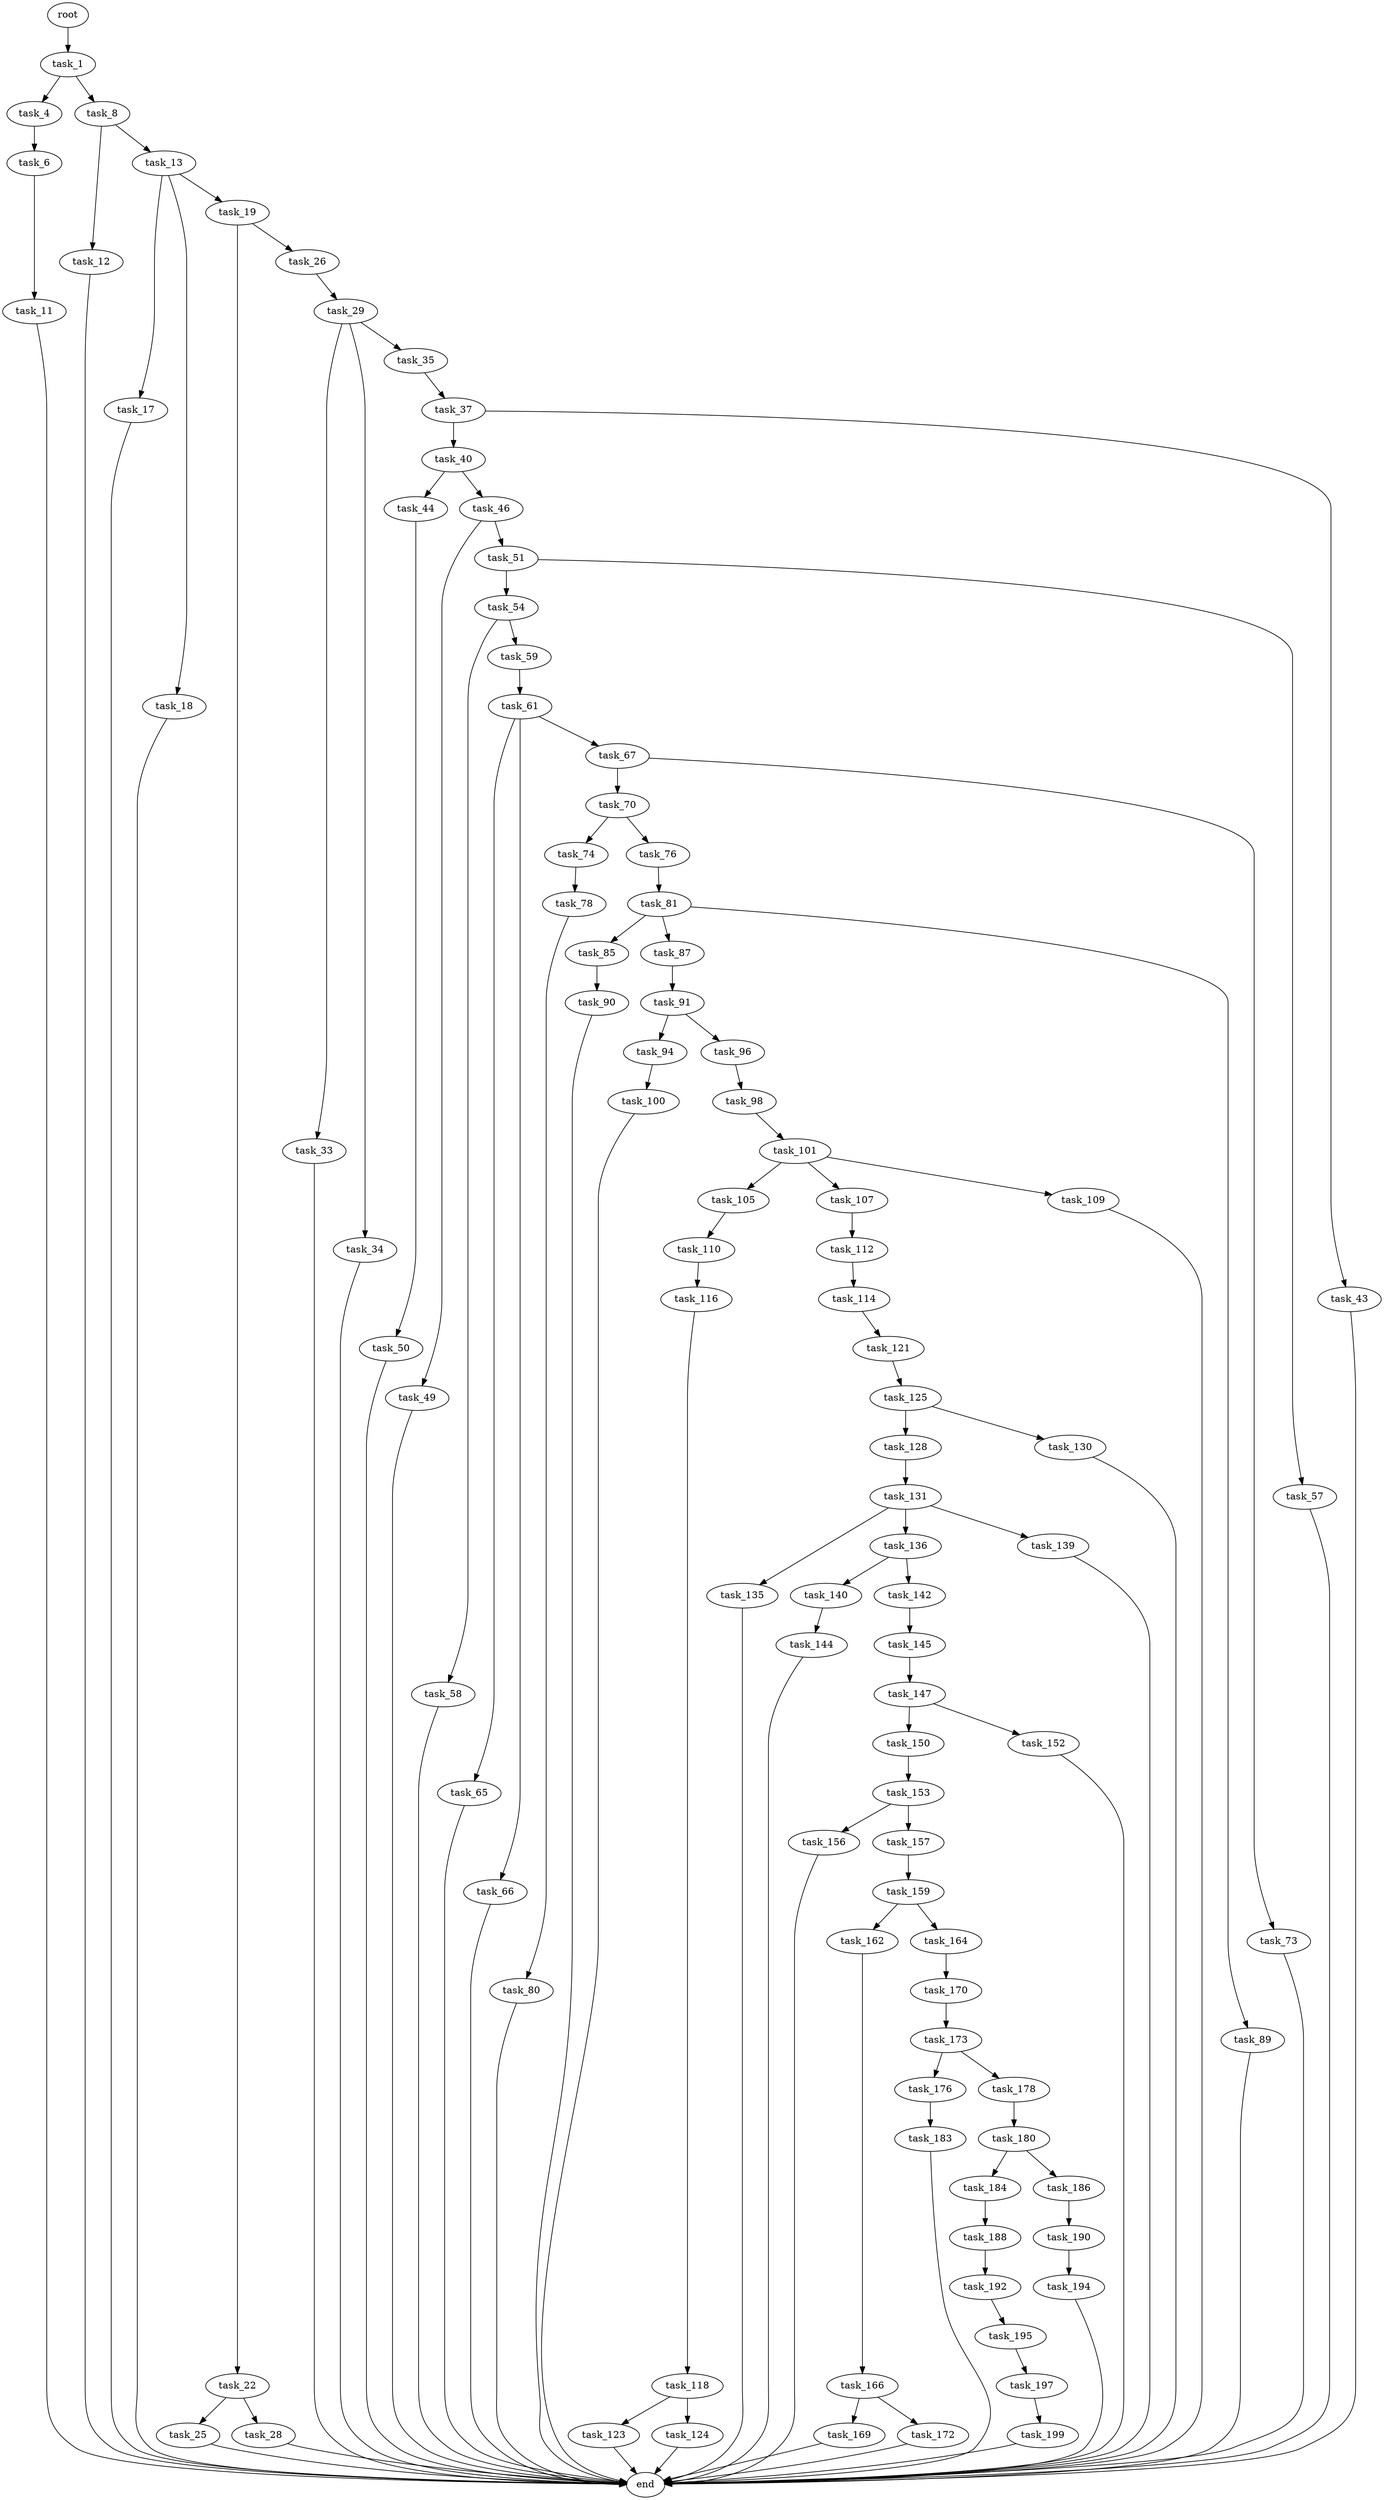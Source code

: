 digraph G {
  root [size="0.000000"];
  task_1 [size="4865521674.000000"];
  task_4 [size="17549813242.000000"];
  task_8 [size="182934992620.000000"];
  task_6 [size="231928233984.000000"];
  task_11 [size="1073741824000.000000"];
  task_12 [size="15845628884.000000"];
  task_13 [size="521674372.000000"];
  end [size="0.000000"];
  task_17 [size="8140993636.000000"];
  task_18 [size="85127072859.000000"];
  task_19 [size="294426972897.000000"];
  task_22 [size="5237001166.000000"];
  task_26 [size="161367971925.000000"];
  task_25 [size="72457869697.000000"];
  task_28 [size="1073741824000.000000"];
  task_29 [size="1551069349.000000"];
  task_33 [size="793011603.000000"];
  task_34 [size="30329191025.000000"];
  task_35 [size="15517059474.000000"];
  task_37 [size="669308980960.000000"];
  task_40 [size="8589934592.000000"];
  task_43 [size="549755813888.000000"];
  task_44 [size="17268240432.000000"];
  task_46 [size="134217728000.000000"];
  task_50 [size="231928233984.000000"];
  task_49 [size="28991029248.000000"];
  task_51 [size="16366278845.000000"];
  task_54 [size="7059167659.000000"];
  task_57 [size="20706504497.000000"];
  task_58 [size="134217728000.000000"];
  task_59 [size="342546818061.000000"];
  task_61 [size="782757789696.000000"];
  task_65 [size="327075316475.000000"];
  task_66 [size="28991029248.000000"];
  task_67 [size="347714614057.000000"];
  task_70 [size="203512050703.000000"];
  task_73 [size="13569766759.000000"];
  task_74 [size="302360290949.000000"];
  task_76 [size="68719476736.000000"];
  task_78 [size="458954206360.000000"];
  task_81 [size="68719476736.000000"];
  task_80 [size="68719476736.000000"];
  task_85 [size="12061169866.000000"];
  task_87 [size="231928233984.000000"];
  task_89 [size="140083479172.000000"];
  task_90 [size="1422884538513.000000"];
  task_91 [size="42797624259.000000"];
  task_94 [size="131783158340.000000"];
  task_96 [size="5828193138.000000"];
  task_100 [size="12923163604.000000"];
  task_98 [size="156238039285.000000"];
  task_101 [size="20436308884.000000"];
  task_105 [size="68719476736.000000"];
  task_107 [size="1073741824000.000000"];
  task_109 [size="134217728000.000000"];
  task_110 [size="782757789696.000000"];
  task_112 [size="68820818495.000000"];
  task_116 [size="97828706977.000000"];
  task_114 [size="888638176661.000000"];
  task_121 [size="33455291706.000000"];
  task_118 [size="549755813888.000000"];
  task_123 [size="6736885244.000000"];
  task_124 [size="8589934592.000000"];
  task_125 [size="1073741824000.000000"];
  task_128 [size="124894130616.000000"];
  task_130 [size="134217728000.000000"];
  task_131 [size="134217728000.000000"];
  task_135 [size="368293445632.000000"];
  task_136 [size="28991029248.000000"];
  task_139 [size="270284564626.000000"];
  task_140 [size="21211622856.000000"];
  task_142 [size="28991029248.000000"];
  task_144 [size="18247417023.000000"];
  task_145 [size="92994206119.000000"];
  task_147 [size="68719476736.000000"];
  task_150 [size="76696487248.000000"];
  task_152 [size="42846000570.000000"];
  task_153 [size="1525028906.000000"];
  task_156 [size="75586395972.000000"];
  task_157 [size="2386576802.000000"];
  task_159 [size="8275153520.000000"];
  task_162 [size="368293445632.000000"];
  task_164 [size="175063190508.000000"];
  task_166 [size="782757789696.000000"];
  task_170 [size="883812373486.000000"];
  task_169 [size="1073741824000.000000"];
  task_172 [size="782757789696.000000"];
  task_173 [size="137442032548.000000"];
  task_176 [size="343708161362.000000"];
  task_178 [size="499586546780.000000"];
  task_183 [size="910538689164.000000"];
  task_180 [size="549755813888.000000"];
  task_184 [size="9059099242.000000"];
  task_186 [size="289067071488.000000"];
  task_188 [size="10677382156.000000"];
  task_190 [size="24937859250.000000"];
  task_192 [size="169831039145.000000"];
  task_194 [size="110467376754.000000"];
  task_195 [size="549755813888.000000"];
  task_197 [size="164604042732.000000"];
  task_199 [size="368293445632.000000"];

  root -> task_1 [size="1.000000"];
  task_1 -> task_4 [size="411041792.000000"];
  task_1 -> task_8 [size="411041792.000000"];
  task_4 -> task_6 [size="301989888.000000"];
  task_8 -> task_12 [size="411041792.000000"];
  task_8 -> task_13 [size="411041792.000000"];
  task_6 -> task_11 [size="301989888.000000"];
  task_11 -> end [size="1.000000"];
  task_12 -> end [size="1.000000"];
  task_13 -> task_17 [size="33554432.000000"];
  task_13 -> task_18 [size="33554432.000000"];
  task_13 -> task_19 [size="33554432.000000"];
  task_17 -> end [size="1.000000"];
  task_18 -> end [size="1.000000"];
  task_19 -> task_22 [size="209715200.000000"];
  task_19 -> task_26 [size="209715200.000000"];
  task_22 -> task_25 [size="209715200.000000"];
  task_22 -> task_28 [size="209715200.000000"];
  task_26 -> task_29 [size="301989888.000000"];
  task_25 -> end [size="1.000000"];
  task_28 -> end [size="1.000000"];
  task_29 -> task_33 [size="33554432.000000"];
  task_29 -> task_34 [size="33554432.000000"];
  task_29 -> task_35 [size="33554432.000000"];
  task_33 -> end [size="1.000000"];
  task_34 -> end [size="1.000000"];
  task_35 -> task_37 [size="75497472.000000"];
  task_37 -> task_40 [size="838860800.000000"];
  task_37 -> task_43 [size="838860800.000000"];
  task_40 -> task_44 [size="33554432.000000"];
  task_40 -> task_46 [size="33554432.000000"];
  task_43 -> end [size="1.000000"];
  task_44 -> task_50 [size="411041792.000000"];
  task_46 -> task_49 [size="209715200.000000"];
  task_46 -> task_51 [size="209715200.000000"];
  task_50 -> end [size="1.000000"];
  task_49 -> end [size="1.000000"];
  task_51 -> task_54 [size="679477248.000000"];
  task_51 -> task_57 [size="679477248.000000"];
  task_54 -> task_58 [size="411041792.000000"];
  task_54 -> task_59 [size="411041792.000000"];
  task_57 -> end [size="1.000000"];
  task_58 -> end [size="1.000000"];
  task_59 -> task_61 [size="301989888.000000"];
  task_61 -> task_65 [size="679477248.000000"];
  task_61 -> task_66 [size="679477248.000000"];
  task_61 -> task_67 [size="679477248.000000"];
  task_65 -> end [size="1.000000"];
  task_66 -> end [size="1.000000"];
  task_67 -> task_70 [size="679477248.000000"];
  task_67 -> task_73 [size="679477248.000000"];
  task_70 -> task_74 [size="838860800.000000"];
  task_70 -> task_76 [size="838860800.000000"];
  task_73 -> end [size="1.000000"];
  task_74 -> task_78 [size="209715200.000000"];
  task_76 -> task_81 [size="134217728.000000"];
  task_78 -> task_80 [size="536870912.000000"];
  task_81 -> task_85 [size="134217728.000000"];
  task_81 -> task_87 [size="134217728.000000"];
  task_81 -> task_89 [size="134217728.000000"];
  task_80 -> end [size="1.000000"];
  task_85 -> task_90 [size="209715200.000000"];
  task_87 -> task_91 [size="301989888.000000"];
  task_89 -> end [size="1.000000"];
  task_90 -> end [size="1.000000"];
  task_91 -> task_94 [size="838860800.000000"];
  task_91 -> task_96 [size="838860800.000000"];
  task_94 -> task_100 [size="411041792.000000"];
  task_96 -> task_98 [size="209715200.000000"];
  task_100 -> end [size="1.000000"];
  task_98 -> task_101 [size="209715200.000000"];
  task_101 -> task_105 [size="838860800.000000"];
  task_101 -> task_107 [size="838860800.000000"];
  task_101 -> task_109 [size="838860800.000000"];
  task_105 -> task_110 [size="134217728.000000"];
  task_107 -> task_112 [size="838860800.000000"];
  task_109 -> end [size="1.000000"];
  task_110 -> task_116 [size="679477248.000000"];
  task_112 -> task_114 [size="75497472.000000"];
  task_116 -> task_118 [size="75497472.000000"];
  task_114 -> task_121 [size="679477248.000000"];
  task_121 -> task_125 [size="536870912.000000"];
  task_118 -> task_123 [size="536870912.000000"];
  task_118 -> task_124 [size="536870912.000000"];
  task_123 -> end [size="1.000000"];
  task_124 -> end [size="1.000000"];
  task_125 -> task_128 [size="838860800.000000"];
  task_125 -> task_130 [size="838860800.000000"];
  task_128 -> task_131 [size="134217728.000000"];
  task_130 -> end [size="1.000000"];
  task_131 -> task_135 [size="209715200.000000"];
  task_131 -> task_136 [size="209715200.000000"];
  task_131 -> task_139 [size="209715200.000000"];
  task_135 -> end [size="1.000000"];
  task_136 -> task_140 [size="75497472.000000"];
  task_136 -> task_142 [size="75497472.000000"];
  task_139 -> end [size="1.000000"];
  task_140 -> task_144 [size="536870912.000000"];
  task_142 -> task_145 [size="75497472.000000"];
  task_144 -> end [size="1.000000"];
  task_145 -> task_147 [size="209715200.000000"];
  task_147 -> task_150 [size="134217728.000000"];
  task_147 -> task_152 [size="134217728.000000"];
  task_150 -> task_153 [size="75497472.000000"];
  task_152 -> end [size="1.000000"];
  task_153 -> task_156 [size="33554432.000000"];
  task_153 -> task_157 [size="33554432.000000"];
  task_156 -> end [size="1.000000"];
  task_157 -> task_159 [size="134217728.000000"];
  task_159 -> task_162 [size="134217728.000000"];
  task_159 -> task_164 [size="134217728.000000"];
  task_162 -> task_166 [size="411041792.000000"];
  task_164 -> task_170 [size="134217728.000000"];
  task_166 -> task_169 [size="679477248.000000"];
  task_166 -> task_172 [size="679477248.000000"];
  task_170 -> task_173 [size="679477248.000000"];
  task_169 -> end [size="1.000000"];
  task_172 -> end [size="1.000000"];
  task_173 -> task_176 [size="209715200.000000"];
  task_173 -> task_178 [size="209715200.000000"];
  task_176 -> task_183 [size="411041792.000000"];
  task_178 -> task_180 [size="679477248.000000"];
  task_183 -> end [size="1.000000"];
  task_180 -> task_184 [size="536870912.000000"];
  task_180 -> task_186 [size="536870912.000000"];
  task_184 -> task_188 [size="209715200.000000"];
  task_186 -> task_190 [size="536870912.000000"];
  task_188 -> task_192 [size="411041792.000000"];
  task_190 -> task_194 [size="411041792.000000"];
  task_192 -> task_195 [size="209715200.000000"];
  task_194 -> end [size="1.000000"];
  task_195 -> task_197 [size="536870912.000000"];
  task_197 -> task_199 [size="134217728.000000"];
  task_199 -> end [size="1.000000"];
}
